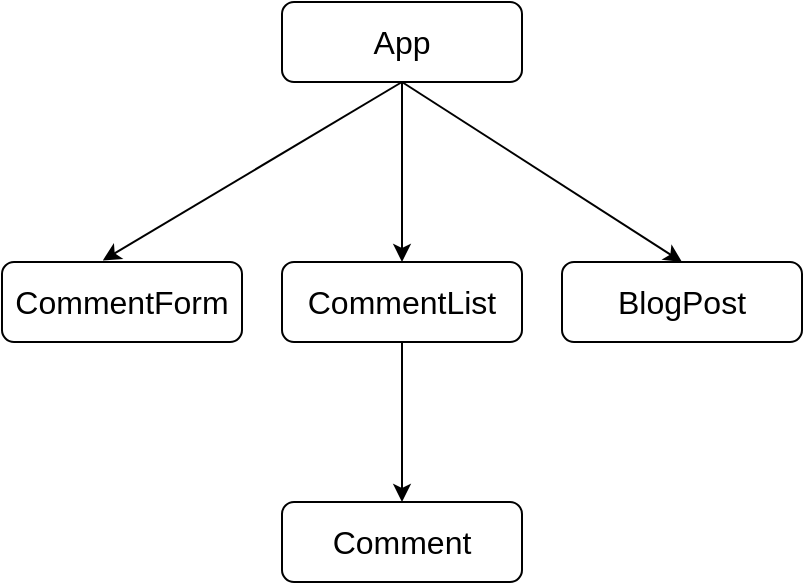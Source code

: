 <mxfile>
    <diagram id="yW0yl15p6piQg8CpPBE6" name="Page-1">
        <mxGraphModel dx="362" dy="1483" grid="1" gridSize="10" guides="1" tooltips="1" connect="1" arrows="1" fold="1" page="1" pageScale="1" pageWidth="850" pageHeight="1100" math="0" shadow="0">
            <root>
                <mxCell id="0"/>
                <mxCell id="1" parent="0"/>
                <mxCell id="9" style="edgeStyle=none;html=1;exitX=0.5;exitY=1;exitDx=0;exitDy=0;fontSize=14;entryX=0.42;entryY=-0.02;entryDx=0;entryDy=0;entryPerimeter=0;" parent="1" source="2" target="3" edge="1">
                    <mxGeometry relative="1" as="geometry">
                        <mxPoint x="270" y="110" as="targetPoint"/>
                    </mxGeometry>
                </mxCell>
                <mxCell id="10" style="edgeStyle=none;html=1;exitX=0.5;exitY=1;exitDx=0;exitDy=0;entryX=0.5;entryY=0;entryDx=0;entryDy=0;fontSize=14;" parent="1" source="2" target="5" edge="1">
                    <mxGeometry relative="1" as="geometry"/>
                </mxCell>
                <mxCell id="12" style="edgeStyle=none;html=1;exitX=0.5;exitY=1;exitDx=0;exitDy=0;entryX=0.5;entryY=0;entryDx=0;entryDy=0;" edge="1" parent="1" source="2" target="6">
                    <mxGeometry relative="1" as="geometry"/>
                </mxCell>
                <mxCell id="2" value="&lt;font size=&quot;3&quot;&gt;App&lt;br&gt;&lt;/font&gt;" style="rounded=1;whiteSpace=wrap;html=1;" parent="1" vertex="1">
                    <mxGeometry x="290" y="-10" width="120" height="40" as="geometry"/>
                </mxCell>
                <mxCell id="3" value="&lt;font size=&quot;3&quot;&gt;CommentForm&lt;br&gt;&lt;/font&gt;" style="rounded=1;whiteSpace=wrap;html=1;" parent="1" vertex="1">
                    <mxGeometry x="150" y="120" width="120" height="40" as="geometry"/>
                </mxCell>
                <mxCell id="5" value="&lt;font size=&quot;3&quot;&gt;BlogPost&lt;br&gt;&lt;/font&gt;" style="rounded=1;whiteSpace=wrap;html=1;" parent="1" vertex="1">
                    <mxGeometry x="430" y="120" width="120" height="40" as="geometry"/>
                </mxCell>
                <mxCell id="13" style="edgeStyle=none;html=1;exitX=0.5;exitY=1;exitDx=0;exitDy=0;entryX=0.5;entryY=0;entryDx=0;entryDy=0;" edge="1" parent="1" source="6" target="7">
                    <mxGeometry relative="1" as="geometry"/>
                </mxCell>
                <mxCell id="6" value="&lt;font size=&quot;3&quot;&gt;CommentList&lt;br&gt;&lt;/font&gt;" style="rounded=1;whiteSpace=wrap;html=1;" parent="1" vertex="1">
                    <mxGeometry x="290" y="120" width="120" height="40" as="geometry"/>
                </mxCell>
                <mxCell id="7" value="&lt;font size=&quot;3&quot;&gt;Comment&lt;br&gt;&lt;/font&gt;" style="rounded=1;whiteSpace=wrap;html=1;" parent="1" vertex="1">
                    <mxGeometry x="290" y="240" width="120" height="40" as="geometry"/>
                </mxCell>
            </root>
        </mxGraphModel>
    </diagram>
</mxfile>